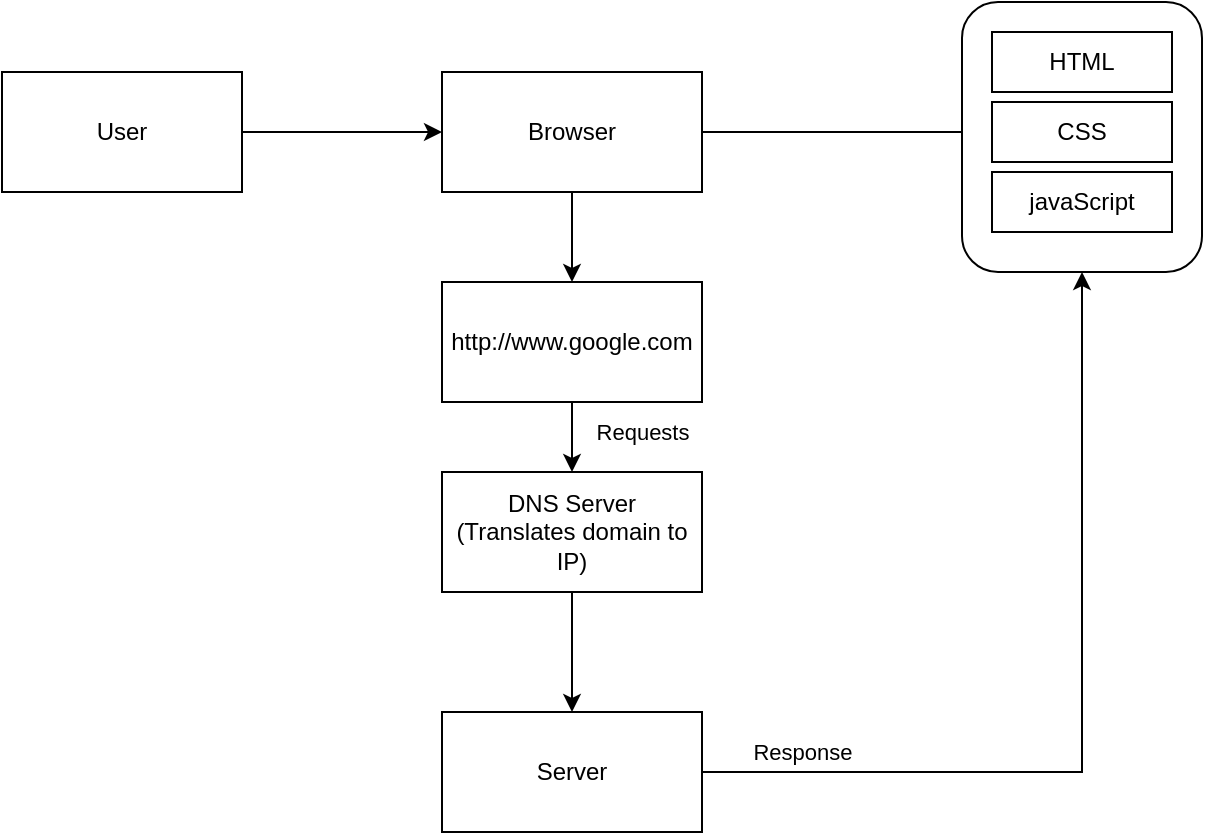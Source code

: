 <mxfile version="20.1.4" type="device"><diagram id="JQBXBiQumcoVAFxWo7DP" name="Page-1"><mxGraphModel dx="926" dy="459" grid="1" gridSize="10" guides="1" tooltips="1" connect="1" arrows="1" fold="1" page="1" pageScale="1" pageWidth="827" pageHeight="1169" math="0" shadow="0"><root><mxCell id="0"/><mxCell id="1" parent="0"/><mxCell id="ReQqLIkVRi1JXWIgSXey-20" style="edgeStyle=orthogonalEdgeStyle;rounded=0;orthogonalLoop=1;jettySize=auto;html=1;exitX=1;exitY=0.5;exitDx=0;exitDy=0;entryX=0;entryY=0.5;entryDx=0;entryDy=0;" edge="1" parent="1" source="ReQqLIkVRi1JXWIgSXey-1" target="ReQqLIkVRi1JXWIgSXey-2"><mxGeometry relative="1" as="geometry"/></mxCell><mxCell id="ReQqLIkVRi1JXWIgSXey-1" value="User" style="rounded=0;whiteSpace=wrap;html=1;" vertex="1" parent="1"><mxGeometry x="80" y="40" width="120" height="60" as="geometry"/></mxCell><mxCell id="ReQqLIkVRi1JXWIgSXey-16" style="edgeStyle=orthogonalEdgeStyle;rounded=0;orthogonalLoop=1;jettySize=auto;html=1;exitX=0.5;exitY=1;exitDx=0;exitDy=0;entryX=0.5;entryY=0;entryDx=0;entryDy=0;" edge="1" parent="1" source="ReQqLIkVRi1JXWIgSXey-2" target="ReQqLIkVRi1JXWIgSXey-11"><mxGeometry relative="1" as="geometry"/></mxCell><mxCell id="ReQqLIkVRi1JXWIgSXey-24" style="edgeStyle=orthogonalEdgeStyle;rounded=0;orthogonalLoop=1;jettySize=auto;html=1;exitX=1;exitY=0.5;exitDx=0;exitDy=0;entryX=0.083;entryY=0.481;entryDx=0;entryDy=0;entryPerimeter=0;" edge="1" parent="1" source="ReQqLIkVRi1JXWIgSXey-2" target="ReQqLIkVRi1JXWIgSXey-3"><mxGeometry relative="1" as="geometry"/></mxCell><mxCell id="ReQqLIkVRi1JXWIgSXey-2" value="Browser" style="rounded=0;whiteSpace=wrap;html=1;" vertex="1" parent="1"><mxGeometry x="300" y="40" width="130" height="60" as="geometry"/></mxCell><mxCell id="ReQqLIkVRi1JXWIgSXey-3" value="" style="rounded=1;whiteSpace=wrap;html=1;" vertex="1" parent="1"><mxGeometry x="560" y="5" width="120" height="135" as="geometry"/></mxCell><mxCell id="ReQqLIkVRi1JXWIgSXey-7" value="javaScript" style="rounded=0;whiteSpace=wrap;html=1;" vertex="1" parent="1"><mxGeometry x="575" y="90" width="90" height="30" as="geometry"/></mxCell><mxCell id="ReQqLIkVRi1JXWIgSXey-8" value="CSS" style="rounded=0;whiteSpace=wrap;html=1;" vertex="1" parent="1"><mxGeometry x="575" y="55" width="90" height="30" as="geometry"/></mxCell><mxCell id="ReQqLIkVRi1JXWIgSXey-9" value="HTML" style="rounded=0;whiteSpace=wrap;html=1;" vertex="1" parent="1"><mxGeometry x="575" y="20" width="90" height="30" as="geometry"/></mxCell><mxCell id="ReQqLIkVRi1JXWIgSXey-17" value="Requests" style="edgeStyle=orthogonalEdgeStyle;rounded=0;orthogonalLoop=1;jettySize=auto;html=1;exitX=0.5;exitY=1;exitDx=0;exitDy=0;entryX=0.5;entryY=0;entryDx=0;entryDy=0;" edge="1" parent="1" source="ReQqLIkVRi1JXWIgSXey-11" target="ReQqLIkVRi1JXWIgSXey-12"><mxGeometry x="-0.143" y="35" relative="1" as="geometry"><mxPoint as="offset"/></mxGeometry></mxCell><mxCell id="ReQqLIkVRi1JXWIgSXey-11" value="http://www.google.com" style="rounded=0;whiteSpace=wrap;html=1;" vertex="1" parent="1"><mxGeometry x="300" y="145" width="130" height="60" as="geometry"/></mxCell><mxCell id="ReQqLIkVRi1JXWIgSXey-18" style="edgeStyle=orthogonalEdgeStyle;rounded=0;orthogonalLoop=1;jettySize=auto;html=1;exitX=0.5;exitY=1;exitDx=0;exitDy=0;entryX=0.5;entryY=0;entryDx=0;entryDy=0;" edge="1" parent="1" source="ReQqLIkVRi1JXWIgSXey-12" target="ReQqLIkVRi1JXWIgSXey-13"><mxGeometry relative="1" as="geometry"/></mxCell><mxCell id="ReQqLIkVRi1JXWIgSXey-12" value="DNS Server&lt;br&gt;(Translates domain to IP)" style="rounded=0;whiteSpace=wrap;html=1;" vertex="1" parent="1"><mxGeometry x="300" y="240" width="130" height="60" as="geometry"/></mxCell><mxCell id="ReQqLIkVRi1JXWIgSXey-19" style="edgeStyle=orthogonalEdgeStyle;rounded=0;orthogonalLoop=1;jettySize=auto;html=1;exitX=1;exitY=0.5;exitDx=0;exitDy=0;entryX=0.5;entryY=1;entryDx=0;entryDy=0;" edge="1" parent="1" source="ReQqLIkVRi1JXWIgSXey-13" target="ReQqLIkVRi1JXWIgSXey-3"><mxGeometry relative="1" as="geometry"><mxPoint x="590" y="390" as="targetPoint"/></mxGeometry></mxCell><mxCell id="ReQqLIkVRi1JXWIgSXey-28" value="Response" style="edgeLabel;html=1;align=center;verticalAlign=middle;resizable=0;points=[];" vertex="1" connectable="0" parent="ReQqLIkVRi1JXWIgSXey-19"><mxGeometry x="-0.923" y="1" relative="1" as="geometry"><mxPoint x="33" y="-9" as="offset"/></mxGeometry></mxCell><mxCell id="ReQqLIkVRi1JXWIgSXey-13" value="Server" style="rounded=0;whiteSpace=wrap;html=1;" vertex="1" parent="1"><mxGeometry x="300" y="360" width="130" height="60" as="geometry"/></mxCell></root></mxGraphModel></diagram></mxfile>